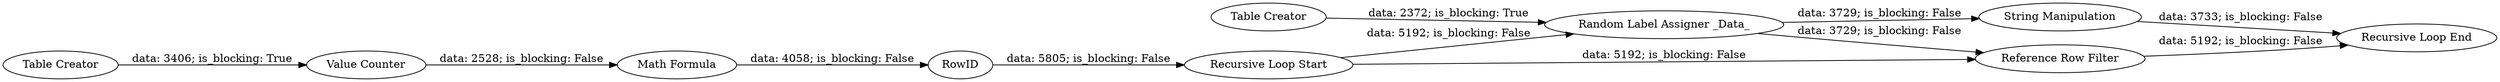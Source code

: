 digraph {
	"-5418376573382738688_79" [label="Value Counter"]
	"-5418376573382738688_78" [label="Random Label Assigner _Data_"]
	"-5418376573382738688_86" [label="String Manipulation"]
	"-5418376573382738688_84" [label="Reference Row Filter"]
	"-5418376573382738688_76" [label="Table Creator"]
	"-5418376573382738688_80" [label="Math Formula"]
	"-5418376573382738688_81" [label=RowID]
	"-5418376573382738688_83" [label="Recursive Loop Start"]
	"-5418376573382738688_82" [label="Table Creator"]
	"-5418376573382738688_85" [label="Recursive Loop End"]
	"-5418376573382738688_81" -> "-5418376573382738688_83" [label="data: 5805; is_blocking: False"]
	"-5418376573382738688_79" -> "-5418376573382738688_80" [label="data: 2528; is_blocking: False"]
	"-5418376573382738688_83" -> "-5418376573382738688_78" [label="data: 5192; is_blocking: False"]
	"-5418376573382738688_86" -> "-5418376573382738688_85" [label="data: 3733; is_blocking: False"]
	"-5418376573382738688_78" -> "-5418376573382738688_86" [label="data: 3729; is_blocking: False"]
	"-5418376573382738688_78" -> "-5418376573382738688_84" [label="data: 3729; is_blocking: False"]
	"-5418376573382738688_83" -> "-5418376573382738688_84" [label="data: 5192; is_blocking: False"]
	"-5418376573382738688_80" -> "-5418376573382738688_81" [label="data: 4058; is_blocking: False"]
	"-5418376573382738688_84" -> "-5418376573382738688_85" [label="data: 5192; is_blocking: False"]
	"-5418376573382738688_76" -> "-5418376573382738688_79" [label="data: 3406; is_blocking: True"]
	"-5418376573382738688_82" -> "-5418376573382738688_78" [label="data: 2372; is_blocking: True"]
	rankdir=LR
}
